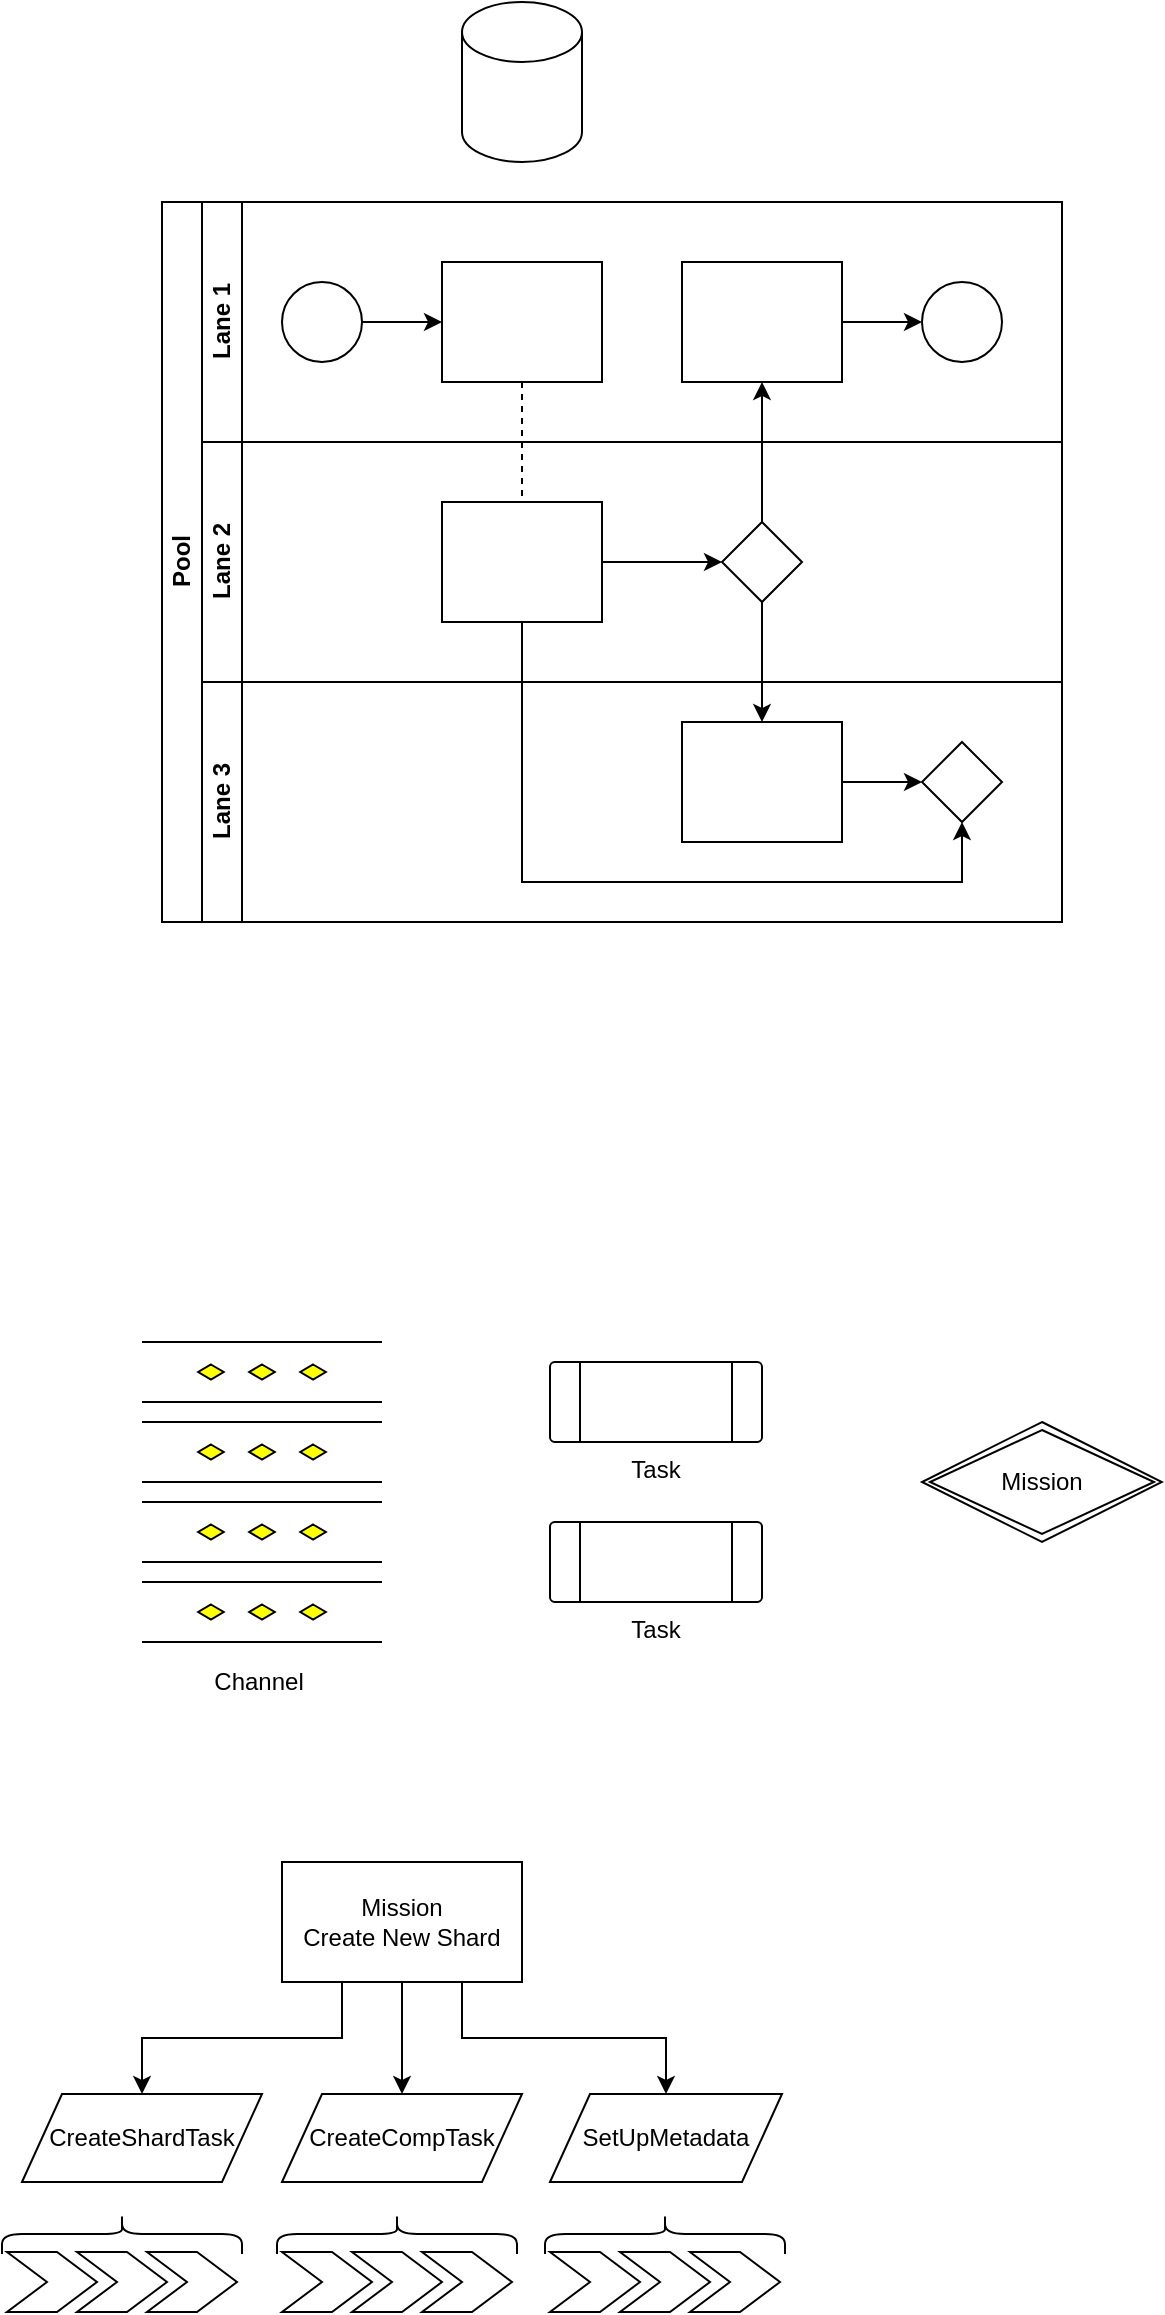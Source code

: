 <mxfile version="20.0.3" type="github">
  <diagram id="prtHgNgQTEPvFCAcTncT" name="Page-1">
    <mxGraphModel dx="1274" dy="930" grid="1" gridSize="10" guides="1" tooltips="1" connect="1" arrows="1" fold="1" page="1" pageScale="1" pageWidth="827" pageHeight="1169" math="0" shadow="0">
      <root>
        <mxCell id="0" />
        <mxCell id="1" parent="0" />
        <mxCell id="dNxyNK7c78bLwvsdeMH5-19" value="Pool" style="swimlane;html=1;childLayout=stackLayout;resizeParent=1;resizeParentMax=0;horizontal=0;startSize=20;horizontalStack=0;" parent="1" vertex="1">
          <mxGeometry x="120" y="120" width="450" height="360" as="geometry" />
        </mxCell>
        <mxCell id="dNxyNK7c78bLwvsdeMH5-27" value="" style="edgeStyle=orthogonalEdgeStyle;rounded=0;orthogonalLoop=1;jettySize=auto;html=1;dashed=1;endArrow=none;endFill=0;" parent="dNxyNK7c78bLwvsdeMH5-19" source="dNxyNK7c78bLwvsdeMH5-24" target="dNxyNK7c78bLwvsdeMH5-26" edge="1">
          <mxGeometry relative="1" as="geometry" />
        </mxCell>
        <mxCell id="dNxyNK7c78bLwvsdeMH5-31" style="edgeStyle=orthogonalEdgeStyle;rounded=0;orthogonalLoop=1;jettySize=auto;html=1;endArrow=classic;endFill=1;" parent="dNxyNK7c78bLwvsdeMH5-19" source="dNxyNK7c78bLwvsdeMH5-28" target="dNxyNK7c78bLwvsdeMH5-30" edge="1">
          <mxGeometry relative="1" as="geometry" />
        </mxCell>
        <mxCell id="dNxyNK7c78bLwvsdeMH5-35" style="edgeStyle=orthogonalEdgeStyle;rounded=0;orthogonalLoop=1;jettySize=auto;html=1;endArrow=classic;endFill=1;" parent="dNxyNK7c78bLwvsdeMH5-19" source="dNxyNK7c78bLwvsdeMH5-28" target="dNxyNK7c78bLwvsdeMH5-34" edge="1">
          <mxGeometry relative="1" as="geometry" />
        </mxCell>
        <mxCell id="dNxyNK7c78bLwvsdeMH5-38" style="edgeStyle=orthogonalEdgeStyle;rounded=0;orthogonalLoop=1;jettySize=auto;html=1;endArrow=classic;endFill=1;" parent="dNxyNK7c78bLwvsdeMH5-19" source="dNxyNK7c78bLwvsdeMH5-26" target="dNxyNK7c78bLwvsdeMH5-36" edge="1">
          <mxGeometry relative="1" as="geometry">
            <Array as="points">
              <mxPoint x="180" y="340" />
              <mxPoint x="400" y="340" />
            </Array>
          </mxGeometry>
        </mxCell>
        <mxCell id="dNxyNK7c78bLwvsdeMH5-20" value="Lane 1" style="swimlane;html=1;startSize=20;horizontal=0;" parent="dNxyNK7c78bLwvsdeMH5-19" vertex="1">
          <mxGeometry x="20" width="430" height="120" as="geometry" />
        </mxCell>
        <mxCell id="dNxyNK7c78bLwvsdeMH5-25" value="" style="edgeStyle=orthogonalEdgeStyle;rounded=0;orthogonalLoop=1;jettySize=auto;html=1;" parent="dNxyNK7c78bLwvsdeMH5-20" source="dNxyNK7c78bLwvsdeMH5-23" target="dNxyNK7c78bLwvsdeMH5-24" edge="1">
          <mxGeometry relative="1" as="geometry" />
        </mxCell>
        <mxCell id="dNxyNK7c78bLwvsdeMH5-23" value="" style="ellipse;whiteSpace=wrap;html=1;" parent="dNxyNK7c78bLwvsdeMH5-20" vertex="1">
          <mxGeometry x="40" y="40" width="40" height="40" as="geometry" />
        </mxCell>
        <mxCell id="dNxyNK7c78bLwvsdeMH5-24" value="" style="rounded=0;whiteSpace=wrap;html=1;fontFamily=Helvetica;fontSize=12;fontColor=#000000;align=center;" parent="dNxyNK7c78bLwvsdeMH5-20" vertex="1">
          <mxGeometry x="120" y="30" width="80" height="60" as="geometry" />
        </mxCell>
        <mxCell id="dNxyNK7c78bLwvsdeMH5-33" value="" style="edgeStyle=orthogonalEdgeStyle;rounded=0;orthogonalLoop=1;jettySize=auto;html=1;endArrow=classic;endFill=1;" parent="dNxyNK7c78bLwvsdeMH5-20" source="dNxyNK7c78bLwvsdeMH5-30" target="dNxyNK7c78bLwvsdeMH5-32" edge="1">
          <mxGeometry relative="1" as="geometry" />
        </mxCell>
        <mxCell id="dNxyNK7c78bLwvsdeMH5-30" value="" style="rounded=0;whiteSpace=wrap;html=1;fontFamily=Helvetica;fontSize=12;fontColor=#000000;align=center;" parent="dNxyNK7c78bLwvsdeMH5-20" vertex="1">
          <mxGeometry x="240" y="30" width="80" height="60" as="geometry" />
        </mxCell>
        <mxCell id="dNxyNK7c78bLwvsdeMH5-32" value="" style="ellipse;whiteSpace=wrap;html=1;" parent="dNxyNK7c78bLwvsdeMH5-20" vertex="1">
          <mxGeometry x="360" y="40" width="40" height="40" as="geometry" />
        </mxCell>
        <mxCell id="dNxyNK7c78bLwvsdeMH5-21" value="Lane 2" style="swimlane;html=1;startSize=20;horizontal=0;" parent="dNxyNK7c78bLwvsdeMH5-19" vertex="1">
          <mxGeometry x="20" y="120" width="430" height="120" as="geometry" />
        </mxCell>
        <mxCell id="dNxyNK7c78bLwvsdeMH5-29" value="" style="edgeStyle=orthogonalEdgeStyle;rounded=0;orthogonalLoop=1;jettySize=auto;html=1;endArrow=classic;endFill=1;" parent="dNxyNK7c78bLwvsdeMH5-21" source="dNxyNK7c78bLwvsdeMH5-26" target="dNxyNK7c78bLwvsdeMH5-28" edge="1">
          <mxGeometry relative="1" as="geometry" />
        </mxCell>
        <mxCell id="dNxyNK7c78bLwvsdeMH5-26" value="" style="rounded=0;whiteSpace=wrap;html=1;fontFamily=Helvetica;fontSize=12;fontColor=#000000;align=center;" parent="dNxyNK7c78bLwvsdeMH5-21" vertex="1">
          <mxGeometry x="120" y="30" width="80" height="60" as="geometry" />
        </mxCell>
        <mxCell id="dNxyNK7c78bLwvsdeMH5-28" value="" style="rhombus;whiteSpace=wrap;html=1;fontFamily=Helvetica;fontSize=12;fontColor=#000000;align=center;" parent="dNxyNK7c78bLwvsdeMH5-21" vertex="1">
          <mxGeometry x="260" y="40" width="40" height="40" as="geometry" />
        </mxCell>
        <mxCell id="dNxyNK7c78bLwvsdeMH5-22" value="Lane 3" style="swimlane;html=1;startSize=20;horizontal=0;" parent="dNxyNK7c78bLwvsdeMH5-19" vertex="1">
          <mxGeometry x="20" y="240" width="430" height="120" as="geometry" />
        </mxCell>
        <mxCell id="dNxyNK7c78bLwvsdeMH5-37" value="" style="edgeStyle=orthogonalEdgeStyle;rounded=0;orthogonalLoop=1;jettySize=auto;html=1;endArrow=classic;endFill=1;" parent="dNxyNK7c78bLwvsdeMH5-22" source="dNxyNK7c78bLwvsdeMH5-34" target="dNxyNK7c78bLwvsdeMH5-36" edge="1">
          <mxGeometry relative="1" as="geometry" />
        </mxCell>
        <mxCell id="dNxyNK7c78bLwvsdeMH5-34" value="" style="rounded=0;whiteSpace=wrap;html=1;fontFamily=Helvetica;fontSize=12;fontColor=#000000;align=center;" parent="dNxyNK7c78bLwvsdeMH5-22" vertex="1">
          <mxGeometry x="240" y="20" width="80" height="60" as="geometry" />
        </mxCell>
        <mxCell id="dNxyNK7c78bLwvsdeMH5-36" value="" style="rhombus;whiteSpace=wrap;html=1;fontFamily=Helvetica;fontSize=12;fontColor=#000000;align=center;" parent="dNxyNK7c78bLwvsdeMH5-22" vertex="1">
          <mxGeometry x="360" y="30" width="40" height="40" as="geometry" />
        </mxCell>
        <mxCell id="k6elhWPCucTJ_Q1FRbf9-1" value="" style="shape=cylinder3;whiteSpace=wrap;html=1;boundedLbl=1;backgroundOutline=1;size=15;" parent="1" vertex="1">
          <mxGeometry x="270" y="20" width="60" height="80" as="geometry" />
        </mxCell>
        <mxCell id="KQ-AOnIlCC4MhgQQMdGl-1" value="" style="verticalLabelPosition=bottom;verticalAlign=top;html=1;shape=mxgraph.flowchart.parallel_mode;pointerEvents=1" parent="1" vertex="1">
          <mxGeometry x="110" y="690" width="120" height="30" as="geometry" />
        </mxCell>
        <mxCell id="KQ-AOnIlCC4MhgQQMdGl-3" value="" style="verticalLabelPosition=bottom;verticalAlign=top;html=1;shape=mxgraph.flowchart.parallel_mode;pointerEvents=1" parent="1" vertex="1">
          <mxGeometry x="110" y="730" width="120" height="30" as="geometry" />
        </mxCell>
        <mxCell id="KQ-AOnIlCC4MhgQQMdGl-4" value="" style="verticalLabelPosition=bottom;verticalAlign=top;html=1;shape=mxgraph.flowchart.parallel_mode;pointerEvents=1" parent="1" vertex="1">
          <mxGeometry x="110" y="770" width="120" height="30" as="geometry" />
        </mxCell>
        <mxCell id="KQ-AOnIlCC4MhgQQMdGl-5" value="" style="verticalLabelPosition=bottom;verticalAlign=top;html=1;shape=mxgraph.flowchart.parallel_mode;pointerEvents=1" parent="1" vertex="1">
          <mxGeometry x="110" y="810" width="120" height="30" as="geometry" />
        </mxCell>
        <mxCell id="KQ-AOnIlCC4MhgQQMdGl-6" value="Task" style="verticalLabelPosition=bottom;verticalAlign=top;html=1;shape=process;whiteSpace=wrap;rounded=1;size=0.14;arcSize=6;" parent="1" vertex="1">
          <mxGeometry x="314" y="700" width="106" height="40" as="geometry" />
        </mxCell>
        <mxCell id="KQ-AOnIlCC4MhgQQMdGl-7" value="Task" style="verticalLabelPosition=bottom;verticalAlign=top;html=1;shape=process;whiteSpace=wrap;rounded=1;size=0.14;arcSize=6;" parent="1" vertex="1">
          <mxGeometry x="314" y="780" width="106" height="40" as="geometry" />
        </mxCell>
        <mxCell id="KQ-AOnIlCC4MhgQQMdGl-8" value="Mission" style="shape=rhombus;double=1;perimeter=rhombusPerimeter;whiteSpace=wrap;html=1;align=center;" parent="1" vertex="1">
          <mxGeometry x="500" y="730" width="120" height="60" as="geometry" />
        </mxCell>
        <mxCell id="KQ-AOnIlCC4MhgQQMdGl-9" value="Channel" style="text;html=1;align=center;verticalAlign=middle;resizable=0;points=[];autosize=1;strokeColor=none;fillColor=none;" parent="1" vertex="1">
          <mxGeometry x="133" y="845" width="70" height="30" as="geometry" />
        </mxCell>
        <mxCell id="fA9q8e-dh3DAiv0axQja-4" style="edgeStyle=orthogonalEdgeStyle;rounded=0;orthogonalLoop=1;jettySize=auto;html=1;exitX=0.25;exitY=1;exitDx=0;exitDy=0;entryX=0.5;entryY=0;entryDx=0;entryDy=0;" edge="1" parent="1" source="fA9q8e-dh3DAiv0axQja-2" target="fA9q8e-dh3DAiv0axQja-3">
          <mxGeometry relative="1" as="geometry" />
        </mxCell>
        <mxCell id="fA9q8e-dh3DAiv0axQja-6" style="edgeStyle=orthogonalEdgeStyle;rounded=0;orthogonalLoop=1;jettySize=auto;html=1;exitX=0.5;exitY=1;exitDx=0;exitDy=0;" edge="1" parent="1" source="fA9q8e-dh3DAiv0axQja-2" target="fA9q8e-dh3DAiv0axQja-5">
          <mxGeometry relative="1" as="geometry" />
        </mxCell>
        <mxCell id="fA9q8e-dh3DAiv0axQja-8" style="edgeStyle=orthogonalEdgeStyle;rounded=0;orthogonalLoop=1;jettySize=auto;html=1;exitX=0.75;exitY=1;exitDx=0;exitDy=0;entryX=0.5;entryY=0;entryDx=0;entryDy=0;" edge="1" parent="1" source="fA9q8e-dh3DAiv0axQja-2" target="fA9q8e-dh3DAiv0axQja-7">
          <mxGeometry relative="1" as="geometry" />
        </mxCell>
        <mxCell id="fA9q8e-dh3DAiv0axQja-2" value="Mission&lt;br&gt;Create New Shard" style="rounded=0;whiteSpace=wrap;html=1;" vertex="1" parent="1">
          <mxGeometry x="180" y="950" width="120" height="60" as="geometry" />
        </mxCell>
        <mxCell id="fA9q8e-dh3DAiv0axQja-3" value="CreateShardTask" style="shape=parallelogram;perimeter=parallelogramPerimeter;whiteSpace=wrap;html=1;fixedSize=1;" vertex="1" parent="1">
          <mxGeometry x="50" y="1066" width="120" height="44" as="geometry" />
        </mxCell>
        <mxCell id="fA9q8e-dh3DAiv0axQja-5" value="CreateCompTask" style="shape=parallelogram;perimeter=parallelogramPerimeter;whiteSpace=wrap;html=1;fixedSize=1;" vertex="1" parent="1">
          <mxGeometry x="180" y="1066" width="120" height="44" as="geometry" />
        </mxCell>
        <mxCell id="fA9q8e-dh3DAiv0axQja-7" value="SetUpMetadata" style="shape=parallelogram;perimeter=parallelogramPerimeter;whiteSpace=wrap;html=1;fixedSize=1;" vertex="1" parent="1">
          <mxGeometry x="314" y="1066" width="116" height="44" as="geometry" />
        </mxCell>
        <mxCell id="fA9q8e-dh3DAiv0axQja-9" value="" style="shape=step;perimeter=stepPerimeter;whiteSpace=wrap;html=1;fixedSize=1;" vertex="1" parent="1">
          <mxGeometry x="42.5" y="1145" width="45" height="30" as="geometry" />
        </mxCell>
        <mxCell id="fA9q8e-dh3DAiv0axQja-11" value="" style="shape=step;perimeter=stepPerimeter;whiteSpace=wrap;html=1;fixedSize=1;" vertex="1" parent="1">
          <mxGeometry x="77.5" y="1145" width="45" height="30" as="geometry" />
        </mxCell>
        <mxCell id="fA9q8e-dh3DAiv0axQja-12" value="" style="shape=step;perimeter=stepPerimeter;whiteSpace=wrap;html=1;fixedSize=1;" vertex="1" parent="1">
          <mxGeometry x="112.5" y="1145" width="45" height="30" as="geometry" />
        </mxCell>
        <mxCell id="fA9q8e-dh3DAiv0axQja-13" value="" style="shape=curlyBracket;whiteSpace=wrap;html=1;rounded=1;rotation=90;" vertex="1" parent="1">
          <mxGeometry x="90" y="1076" width="20" height="120" as="geometry" />
        </mxCell>
        <mxCell id="fA9q8e-dh3DAiv0axQja-14" value="" style="shape=step;perimeter=stepPerimeter;whiteSpace=wrap;html=1;fixedSize=1;" vertex="1" parent="1">
          <mxGeometry x="180" y="1145" width="45" height="30" as="geometry" />
        </mxCell>
        <mxCell id="fA9q8e-dh3DAiv0axQja-15" value="" style="shape=step;perimeter=stepPerimeter;whiteSpace=wrap;html=1;fixedSize=1;" vertex="1" parent="1">
          <mxGeometry x="215" y="1145" width="45" height="30" as="geometry" />
        </mxCell>
        <mxCell id="fA9q8e-dh3DAiv0axQja-16" value="" style="shape=step;perimeter=stepPerimeter;whiteSpace=wrap;html=1;fixedSize=1;" vertex="1" parent="1">
          <mxGeometry x="250" y="1145" width="45" height="30" as="geometry" />
        </mxCell>
        <mxCell id="fA9q8e-dh3DAiv0axQja-17" value="" style="shape=curlyBracket;whiteSpace=wrap;html=1;rounded=1;rotation=90;" vertex="1" parent="1">
          <mxGeometry x="227.5" y="1076" width="20" height="120" as="geometry" />
        </mxCell>
        <mxCell id="fA9q8e-dh3DAiv0axQja-18" value="" style="shape=step;perimeter=stepPerimeter;whiteSpace=wrap;html=1;fixedSize=1;" vertex="1" parent="1">
          <mxGeometry x="314" y="1145" width="45" height="30" as="geometry" />
        </mxCell>
        <mxCell id="fA9q8e-dh3DAiv0axQja-19" value="" style="shape=step;perimeter=stepPerimeter;whiteSpace=wrap;html=1;fixedSize=1;" vertex="1" parent="1">
          <mxGeometry x="349" y="1145" width="45" height="30" as="geometry" />
        </mxCell>
        <mxCell id="fA9q8e-dh3DAiv0axQja-20" value="" style="shape=step;perimeter=stepPerimeter;whiteSpace=wrap;html=1;fixedSize=1;" vertex="1" parent="1">
          <mxGeometry x="384" y="1145" width="45" height="30" as="geometry" />
        </mxCell>
        <mxCell id="fA9q8e-dh3DAiv0axQja-21" value="" style="shape=curlyBracket;whiteSpace=wrap;html=1;rounded=1;rotation=90;" vertex="1" parent="1">
          <mxGeometry x="361.5" y="1076" width="20" height="120" as="geometry" />
        </mxCell>
      </root>
    </mxGraphModel>
  </diagram>
</mxfile>
